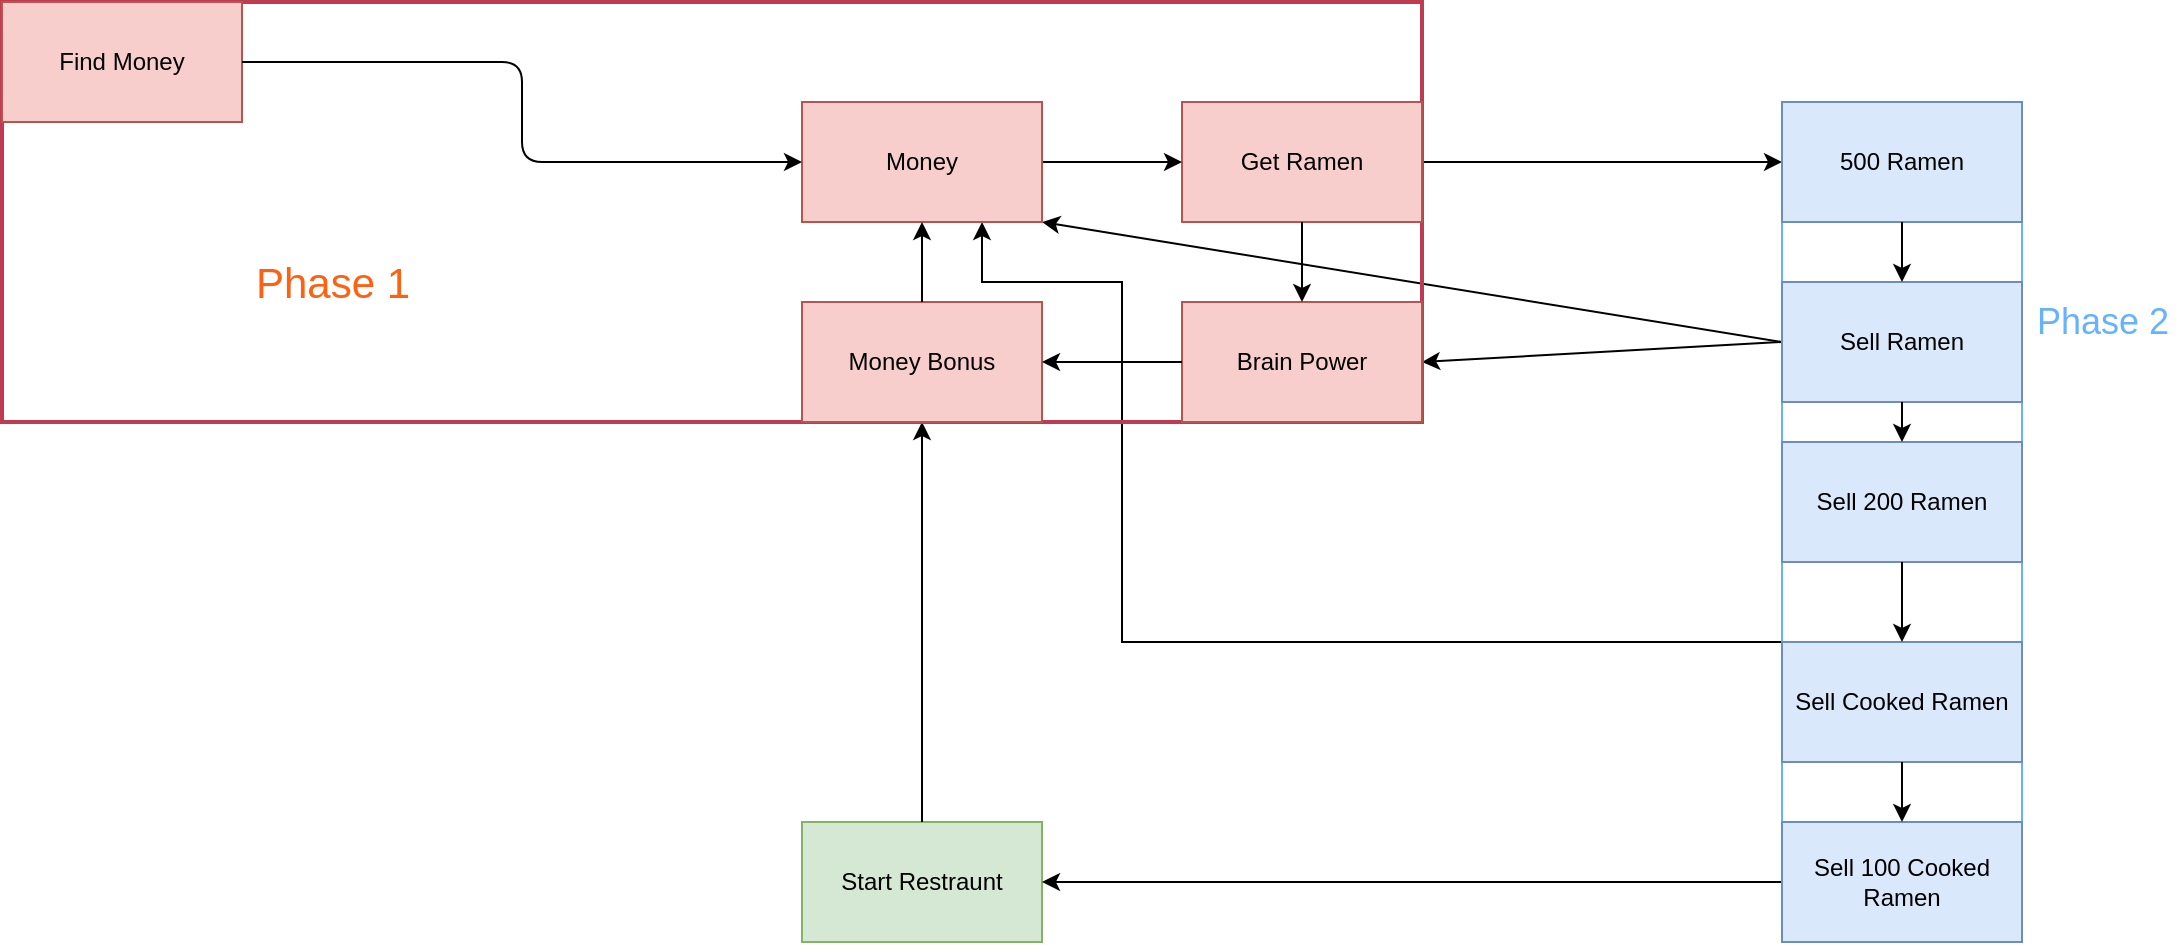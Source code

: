 <mxfile version="13.10.9" type="github">
  <diagram id="T35cyZ2znJoSK22iUFFZ" name="Page-1">
    <mxGraphModel dx="553" dy="408" grid="1" gridSize="10" guides="1" tooltips="1" connect="1" arrows="1" fold="1" page="1" pageScale="1" pageWidth="850" pageHeight="1100" math="0" shadow="0">
      <root>
        <mxCell id="0" />
        <mxCell id="1" parent="0" />
        <mxCell id="_fxAKipDGVaVRiMI-ugZ-12" value="" style="endArrow=classic;html=1;entryX=0;entryY=0.5;entryDx=0;entryDy=0;exitX=1;exitY=0.5;exitDx=0;exitDy=0;" edge="1" parent="1" source="_fxAKipDGVaVRiMI-ugZ-1" target="_fxAKipDGVaVRiMI-ugZ-11">
          <mxGeometry width="50" height="50" relative="1" as="geometry">
            <mxPoint x="450" y="320" as="sourcePoint" />
            <mxPoint x="500" y="270" as="targetPoint" />
          </mxGeometry>
        </mxCell>
        <mxCell id="_fxAKipDGVaVRiMI-ugZ-16" value="" style="endArrow=classic;html=1;entryX=1;entryY=1;entryDx=0;entryDy=0;exitX=0;exitY=0.5;exitDx=0;exitDy=0;" edge="1" parent="1" source="_fxAKipDGVaVRiMI-ugZ-13" target="_fxAKipDGVaVRiMI-ugZ-5">
          <mxGeometry width="50" height="50" relative="1" as="geometry">
            <mxPoint x="600" y="310" as="sourcePoint" />
            <mxPoint x="650" y="260" as="targetPoint" />
            <Array as="points" />
          </mxGeometry>
        </mxCell>
        <mxCell id="_fxAKipDGVaVRiMI-ugZ-17" value="" style="endArrow=classic;html=1;exitX=0;exitY=0.5;exitDx=0;exitDy=0;entryX=1;entryY=0.5;entryDx=0;entryDy=0;" edge="1" parent="1" source="_fxAKipDGVaVRiMI-ugZ-13" target="_fxAKipDGVaVRiMI-ugZ-6">
          <mxGeometry width="50" height="50" relative="1" as="geometry">
            <mxPoint x="750" y="470" as="sourcePoint" />
            <mxPoint x="800" y="420" as="targetPoint" />
          </mxGeometry>
        </mxCell>
        <mxCell id="_fxAKipDGVaVRiMI-ugZ-21" value="" style="endArrow=classic;html=1;exitX=0;exitY=0;exitDx=0;exitDy=0;rounded=0;entryX=0.75;entryY=1;entryDx=0;entryDy=0;" edge="1" parent="1" source="_fxAKipDGVaVRiMI-ugZ-19" target="_fxAKipDGVaVRiMI-ugZ-5">
          <mxGeometry width="50" height="50" relative="1" as="geometry">
            <mxPoint x="840" y="520" as="sourcePoint" />
            <mxPoint x="680" y="450" as="targetPoint" />
            <Array as="points">
              <mxPoint x="670" y="470" />
              <mxPoint x="670" y="290" />
              <mxPoint x="600" y="290" />
            </Array>
          </mxGeometry>
        </mxCell>
        <mxCell id="_fxAKipDGVaVRiMI-ugZ-24" value="Start Restraunt" style="whiteSpace=wrap;html=1;fillColor=#d5e8d4;strokeColor=#82b366;" vertex="1" parent="1">
          <mxGeometry x="510" y="560" width="120" height="60" as="geometry" />
        </mxCell>
        <mxCell id="_fxAKipDGVaVRiMI-ugZ-25" value="" style="endArrow=classic;html=1;exitX=0;exitY=0.5;exitDx=0;exitDy=0;entryX=1;entryY=0.5;entryDx=0;entryDy=0;" edge="1" parent="1" source="_fxAKipDGVaVRiMI-ugZ-22" target="_fxAKipDGVaVRiMI-ugZ-24">
          <mxGeometry width="50" height="50" relative="1" as="geometry">
            <mxPoint x="790" y="500" as="sourcePoint" />
            <mxPoint x="840" y="450" as="targetPoint" />
          </mxGeometry>
        </mxCell>
        <mxCell id="_fxAKipDGVaVRiMI-ugZ-26" value="" style="endArrow=classic;html=1;exitX=0.5;exitY=0;exitDx=0;exitDy=0;entryX=0.5;entryY=1;entryDx=0;entryDy=0;" edge="1" parent="1" source="_fxAKipDGVaVRiMI-ugZ-24" target="_fxAKipDGVaVRiMI-ugZ-7">
          <mxGeometry width="50" height="50" relative="1" as="geometry">
            <mxPoint x="420" y="520" as="sourcePoint" />
            <mxPoint x="470" y="470" as="targetPoint" />
            <Array as="points">
              <mxPoint x="570" y="460" />
            </Array>
          </mxGeometry>
        </mxCell>
        <mxCell id="_fxAKipDGVaVRiMI-ugZ-27" value="" style="group;strokeWidth=2;strokeColor=#BF3B51;glass=0;fontColor=#FF6112;" vertex="1" connectable="0" parent="1">
          <mxGeometry x="110" y="150" width="710" height="210" as="geometry" />
        </mxCell>
        <mxCell id="_fxAKipDGVaVRiMI-ugZ-1" value="Get Ramen" style="whiteSpace=wrap;html=1;fillColor=#f8cecc;strokeColor=#b85450;" vertex="1" parent="_fxAKipDGVaVRiMI-ugZ-27">
          <mxGeometry x="590" y="50" width="120" height="60" as="geometry" />
        </mxCell>
        <mxCell id="_fxAKipDGVaVRiMI-ugZ-2" value="Find Money" style="whiteSpace=wrap;html=1;fillColor=#f8cecc;strokeColor=#b85450;" vertex="1" parent="_fxAKipDGVaVRiMI-ugZ-27">
          <mxGeometry width="120" height="60" as="geometry" />
        </mxCell>
        <mxCell id="_fxAKipDGVaVRiMI-ugZ-3" value="" style="endArrow=classic;html=1;entryX=0;entryY=0.5;entryDx=0;entryDy=0;exitX=1;exitY=0.5;exitDx=0;exitDy=0;" edge="1" parent="_fxAKipDGVaVRiMI-ugZ-27" source="_fxAKipDGVaVRiMI-ugZ-5" target="_fxAKipDGVaVRiMI-ugZ-1">
          <mxGeometry width="50" height="50" relative="1" as="geometry">
            <mxPoint x="320" y="80" as="sourcePoint" />
            <mxPoint x="370" y="40" as="targetPoint" />
          </mxGeometry>
        </mxCell>
        <mxCell id="_fxAKipDGVaVRiMI-ugZ-5" value="Money" style="whiteSpace=wrap;html=1;fillColor=#f8cecc;strokeColor=#b85450;" vertex="1" parent="_fxAKipDGVaVRiMI-ugZ-27">
          <mxGeometry x="400" y="50" width="120" height="60" as="geometry" />
        </mxCell>
        <mxCell id="_fxAKipDGVaVRiMI-ugZ-4" style="edgeStyle=orthogonalEdgeStyle;orthogonalLoop=1;jettySize=auto;html=1;exitX=1;exitY=0.5;exitDx=0;exitDy=0;entryX=0;entryY=0.5;entryDx=0;entryDy=0;" edge="1" parent="_fxAKipDGVaVRiMI-ugZ-27" source="_fxAKipDGVaVRiMI-ugZ-2" target="_fxAKipDGVaVRiMI-ugZ-5">
          <mxGeometry relative="1" as="geometry" />
        </mxCell>
        <mxCell id="_fxAKipDGVaVRiMI-ugZ-6" value="Brain Power" style="whiteSpace=wrap;html=1;fillColor=#f8cecc;strokeColor=#b85450;" vertex="1" parent="_fxAKipDGVaVRiMI-ugZ-27">
          <mxGeometry x="590" y="150" width="120" height="60" as="geometry" />
        </mxCell>
        <mxCell id="_fxAKipDGVaVRiMI-ugZ-7" value="Money Bonus" style="whiteSpace=wrap;html=1;fillColor=#f8cecc;strokeColor=#b85450;" vertex="1" parent="_fxAKipDGVaVRiMI-ugZ-27">
          <mxGeometry x="400" y="150" width="120" height="60" as="geometry" />
        </mxCell>
        <mxCell id="_fxAKipDGVaVRiMI-ugZ-8" value="" style="endArrow=classic;html=1;exitX=0.5;exitY=1;exitDx=0;exitDy=0;entryX=0.5;entryY=0;entryDx=0;entryDy=0;" edge="1" parent="_fxAKipDGVaVRiMI-ugZ-27" source="_fxAKipDGVaVRiMI-ugZ-1" target="_fxAKipDGVaVRiMI-ugZ-6">
          <mxGeometry width="50" height="50" relative="1" as="geometry">
            <mxPoint x="450" y="80" as="sourcePoint" />
            <mxPoint x="480" y="130" as="targetPoint" />
          </mxGeometry>
        </mxCell>
        <mxCell id="_fxAKipDGVaVRiMI-ugZ-9" value="" style="endArrow=classic;html=1;entryX=1;entryY=0.5;entryDx=0;entryDy=0;exitX=0;exitY=0.5;exitDx=0;exitDy=0;" edge="1" parent="_fxAKipDGVaVRiMI-ugZ-27" source="_fxAKipDGVaVRiMI-ugZ-6" target="_fxAKipDGVaVRiMI-ugZ-7">
          <mxGeometry width="50" height="50" relative="1" as="geometry">
            <mxPoint x="240" y="260" as="sourcePoint" />
            <mxPoint x="290" y="210" as="targetPoint" />
          </mxGeometry>
        </mxCell>
        <mxCell id="_fxAKipDGVaVRiMI-ugZ-10" value="" style="endArrow=classic;html=1;entryX=0.5;entryY=1;entryDx=0;entryDy=0;exitX=0.5;exitY=0;exitDx=0;exitDy=0;" edge="1" parent="_fxAKipDGVaVRiMI-ugZ-27" source="_fxAKipDGVaVRiMI-ugZ-7" target="_fxAKipDGVaVRiMI-ugZ-5">
          <mxGeometry width="50" height="50" relative="1" as="geometry">
            <mxPoint x="220" y="180" as="sourcePoint" />
            <mxPoint x="270" y="130" as="targetPoint" />
          </mxGeometry>
        </mxCell>
        <mxCell id="_fxAKipDGVaVRiMI-ugZ-29" value="&lt;font style=&quot;font-size: 21px&quot;&gt;Phase 1&lt;/font&gt;" style="text;html=1;align=center;verticalAlign=middle;resizable=0;points=[];autosize=1;fontColor=#FF6112;" vertex="1" parent="_fxAKipDGVaVRiMI-ugZ-27">
          <mxGeometry x="120" y="130" width="90" height="20" as="geometry" />
        </mxCell>
        <mxCell id="_fxAKipDGVaVRiMI-ugZ-31" value="" style="group;strokeColor=#66B2FF;" vertex="1" connectable="0" parent="1">
          <mxGeometry x="1000" y="200" width="120" height="420" as="geometry" />
        </mxCell>
        <mxCell id="_fxAKipDGVaVRiMI-ugZ-11" value="500 Ramen" style="whiteSpace=wrap;html=1;fillColor=#dae8fc;strokeColor=#6c8ebf;" vertex="1" parent="_fxAKipDGVaVRiMI-ugZ-31">
          <mxGeometry width="120" height="60" as="geometry" />
        </mxCell>
        <mxCell id="_fxAKipDGVaVRiMI-ugZ-13" value="Sell Ramen" style="whiteSpace=wrap;html=1;fillColor=#dae8fc;strokeColor=#6c8ebf;" vertex="1" parent="_fxAKipDGVaVRiMI-ugZ-31">
          <mxGeometry y="90" width="120" height="60" as="geometry" />
        </mxCell>
        <mxCell id="_fxAKipDGVaVRiMI-ugZ-14" value="" style="endArrow=classic;html=1;entryX=0.5;entryY=0;entryDx=0;entryDy=0;exitX=0.5;exitY=1;exitDx=0;exitDy=0;" edge="1" parent="_fxAKipDGVaVRiMI-ugZ-31" source="_fxAKipDGVaVRiMI-ugZ-11" target="_fxAKipDGVaVRiMI-ugZ-13">
          <mxGeometry width="50" height="50" relative="1" as="geometry">
            <mxPoint x="-320" y="120" as="sourcePoint" />
            <mxPoint x="-270" y="70" as="targetPoint" />
          </mxGeometry>
        </mxCell>
        <mxCell id="_fxAKipDGVaVRiMI-ugZ-15" value="Sell 200 Ramen" style="whiteSpace=wrap;html=1;fillColor=#dae8fc;strokeColor=#6c8ebf;" vertex="1" parent="_fxAKipDGVaVRiMI-ugZ-31">
          <mxGeometry y="170" width="120" height="60" as="geometry" />
        </mxCell>
        <mxCell id="_fxAKipDGVaVRiMI-ugZ-18" value="" style="endArrow=classic;html=1;exitX=0.5;exitY=1;exitDx=0;exitDy=0;entryX=0.5;entryY=0;entryDx=0;entryDy=0;" edge="1" parent="_fxAKipDGVaVRiMI-ugZ-31" source="_fxAKipDGVaVRiMI-ugZ-13" target="_fxAKipDGVaVRiMI-ugZ-15">
          <mxGeometry width="50" height="50" relative="1" as="geometry">
            <mxPoint x="-70" y="100" as="sourcePoint" />
            <mxPoint x="-20" y="50" as="targetPoint" />
          </mxGeometry>
        </mxCell>
        <mxCell id="_fxAKipDGVaVRiMI-ugZ-19" value="Sell Cooked Ramen" style="whiteSpace=wrap;html=1;fillColor=#dae8fc;strokeColor=#6c8ebf;" vertex="1" parent="_fxAKipDGVaVRiMI-ugZ-31">
          <mxGeometry y="270" width="120" height="60" as="geometry" />
        </mxCell>
        <mxCell id="_fxAKipDGVaVRiMI-ugZ-20" value="" style="endArrow=classic;html=1;exitX=0.5;exitY=1;exitDx=0;exitDy=0;entryX=0.5;entryY=0;entryDx=0;entryDy=0;" edge="1" parent="_fxAKipDGVaVRiMI-ugZ-31" source="_fxAKipDGVaVRiMI-ugZ-15" target="_fxAKipDGVaVRiMI-ugZ-19">
          <mxGeometry width="50" height="50" relative="1" as="geometry">
            <mxPoint x="40" y="400" as="sourcePoint" />
            <mxPoint x="90" y="350" as="targetPoint" />
          </mxGeometry>
        </mxCell>
        <mxCell id="_fxAKipDGVaVRiMI-ugZ-22" value="Sell 100 Cooked Ramen" style="whiteSpace=wrap;html=1;fillColor=#dae8fc;strokeColor=#6c8ebf;" vertex="1" parent="_fxAKipDGVaVRiMI-ugZ-31">
          <mxGeometry y="360" width="120" height="60" as="geometry" />
        </mxCell>
        <mxCell id="_fxAKipDGVaVRiMI-ugZ-23" value="" style="endArrow=classic;html=1;entryX=0.5;entryY=0;entryDx=0;entryDy=0;exitX=0.5;exitY=1;exitDx=0;exitDy=0;" edge="1" parent="_fxAKipDGVaVRiMI-ugZ-31" source="_fxAKipDGVaVRiMI-ugZ-19" target="_fxAKipDGVaVRiMI-ugZ-22">
          <mxGeometry width="50" height="50" relative="1" as="geometry">
            <mxPoint x="30" y="540" as="sourcePoint" />
            <mxPoint x="-110" y="460" as="targetPoint" />
          </mxGeometry>
        </mxCell>
        <mxCell id="_fxAKipDGVaVRiMI-ugZ-32" value="&lt;font color=&quot;#66b2ff&quot; style=&quot;font-size: 18px&quot;&gt;Phase 2&lt;/font&gt;" style="text;html=1;align=center;verticalAlign=middle;resizable=0;points=[];autosize=1;fontColor=#FF6112;" vertex="1" parent="1">
          <mxGeometry x="1120" y="300" width="80" height="20" as="geometry" />
        </mxCell>
      </root>
    </mxGraphModel>
  </diagram>
</mxfile>
